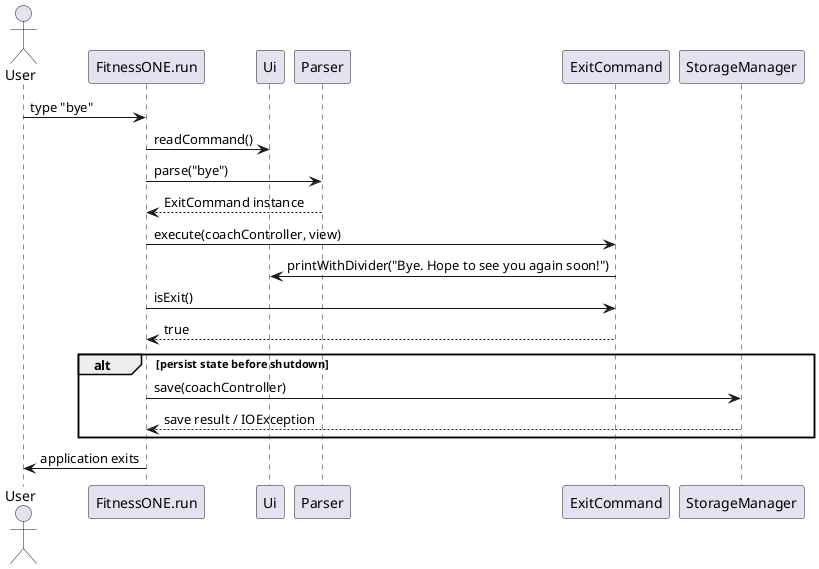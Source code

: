 @startuml
actor User
participant FitnessONE as "FitnessONE.run"
participant Ui as "Ui"
participant Parser as "Parser"
participant ExitCmd as "ExitCommand"
participant Storage as "StorageManager"

User -> FitnessONE : type "bye"
FitnessONE -> Ui : readCommand()
FitnessONE -> Parser : parse("bye")
Parser --> FitnessONE : ExitCommand instance
FitnessONE -> ExitCmd : execute(coachController, view)
ExitCmd -> Ui : printWithDivider("Bye. Hope to see you again soon!")
FitnessONE -> ExitCmd : isExit()
ExitCmd --> FitnessONE : true

alt persist state before shutdown
    FitnessONE -> Storage : save(coachController)
    Storage --> FitnessONE : save result / IOException
end

FitnessONE -> User : application exits
@enduml
